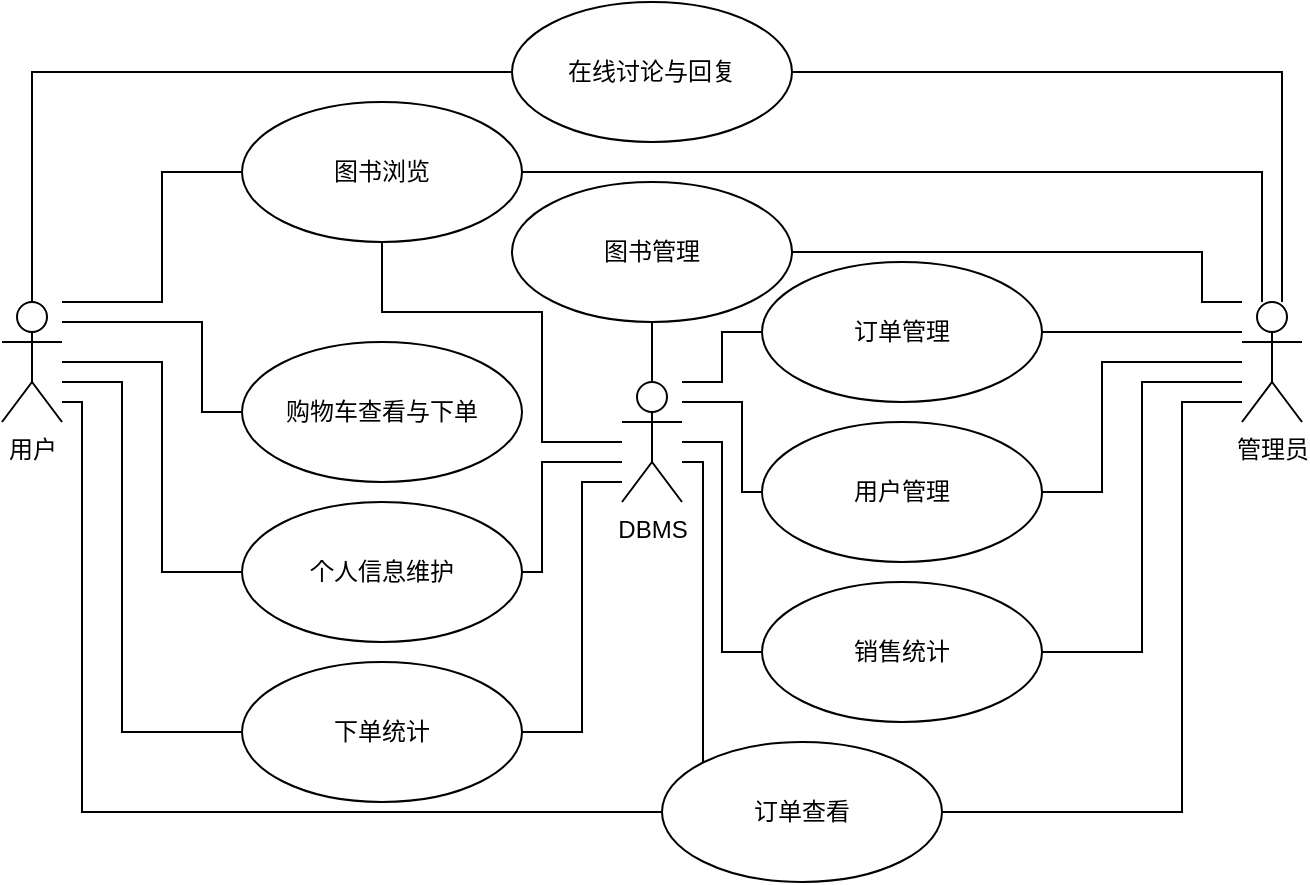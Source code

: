 <mxfile version="16.5.1" type="device"><diagram id="6rPDlIHlcsT7ShuoSQm0" name="第 1 页"><mxGraphModel dx="1106" dy="837" grid="1" gridSize="10" guides="1" tooltips="1" connect="1" arrows="1" fold="1" page="1" pageScale="1" pageWidth="827" pageHeight="1169" math="0" shadow="0"><root><mxCell id="0"/><mxCell id="1" parent="0"/><mxCell id="ir09M5mcMQ1C8oA9BqAz-31" style="edgeStyle=orthogonalEdgeStyle;rounded=0;orthogonalLoop=1;jettySize=auto;html=1;exitX=0;exitY=0.5;exitDx=0;exitDy=0;endArrow=none;endFill=0;" parent="1" source="ir09M5mcMQ1C8oA9BqAz-1" target="ir09M5mcMQ1C8oA9BqAz-2" edge="1"><mxGeometry relative="1" as="geometry"><Array as="points"><mxPoint x="103" y="225"/></Array></mxGeometry></mxCell><mxCell id="ir09M5mcMQ1C8oA9BqAz-39" style="edgeStyle=orthogonalEdgeStyle;rounded=0;orthogonalLoop=1;jettySize=auto;html=1;exitX=1;exitY=0.5;exitDx=0;exitDy=0;endArrow=none;endFill=0;" parent="1" source="ir09M5mcMQ1C8oA9BqAz-1" target="ir09M5mcMQ1C8oA9BqAz-12" edge="1"><mxGeometry relative="1" as="geometry"><mxPoint x="468" y="220.0" as="sourcePoint"/><Array as="points"><mxPoint x="728" y="225"/></Array></mxGeometry></mxCell><mxCell id="ir09M5mcMQ1C8oA9BqAz-1" value="在线讨论与回复" style="ellipse;whiteSpace=wrap;html=1;" parent="1" vertex="1"><mxGeometry x="343" y="190" width="140" height="70" as="geometry"/></mxCell><mxCell id="ir09M5mcMQ1C8oA9BqAz-2" value="用户" style="shape=umlActor;verticalLabelPosition=bottom;verticalAlign=top;html=1;" parent="1" vertex="1"><mxGeometry x="88" y="340" width="30" height="60" as="geometry"/></mxCell><mxCell id="ir09M5mcMQ1C8oA9BqAz-43" style="edgeStyle=orthogonalEdgeStyle;rounded=0;orthogonalLoop=1;jettySize=auto;html=1;exitX=1;exitY=0.5;exitDx=0;exitDy=0;endArrow=none;endFill=0;" parent="1" source="ir09M5mcMQ1C8oA9BqAz-3" target="ir09M5mcMQ1C8oA9BqAz-12" edge="1"><mxGeometry relative="1" as="geometry"><Array as="points"><mxPoint x="678" y="595"/><mxPoint x="678" y="390"/></Array></mxGeometry></mxCell><mxCell id="ir09M5mcMQ1C8oA9BqAz-63" style="edgeStyle=orthogonalEdgeStyle;rounded=0;orthogonalLoop=1;jettySize=auto;html=1;exitX=0;exitY=0.5;exitDx=0;exitDy=0;endArrow=none;endFill=0;" parent="1" source="ir09M5mcMQ1C8oA9BqAz-3" target="ir09M5mcMQ1C8oA9BqAz-2" edge="1"><mxGeometry relative="1" as="geometry"><Array as="points"><mxPoint x="128" y="595"/><mxPoint x="128" y="390"/></Array></mxGeometry></mxCell><mxCell id="ir09M5mcMQ1C8oA9BqAz-64" style="edgeStyle=orthogonalEdgeStyle;rounded=0;orthogonalLoop=1;jettySize=auto;html=1;exitX=0;exitY=0;exitDx=0;exitDy=0;endArrow=none;endFill=0;" parent="1" source="ir09M5mcMQ1C8oA9BqAz-3" target="ir09M5mcMQ1C8oA9BqAz-50" edge="1"><mxGeometry relative="1" as="geometry"><Array as="points"><mxPoint x="438" y="570"/><mxPoint x="438" y="420"/></Array></mxGeometry></mxCell><mxCell id="ir09M5mcMQ1C8oA9BqAz-3" value="订单查看" style="ellipse;whiteSpace=wrap;html=1;" parent="1" vertex="1"><mxGeometry x="418" y="560" width="140" height="70" as="geometry"/></mxCell><mxCell id="ir09M5mcMQ1C8oA9BqAz-33" style="edgeStyle=orthogonalEdgeStyle;rounded=0;orthogonalLoop=1;jettySize=auto;html=1;exitX=0;exitY=0.5;exitDx=0;exitDy=0;endArrow=none;endFill=0;" parent="1" source="ir09M5mcMQ1C8oA9BqAz-4" target="ir09M5mcMQ1C8oA9BqAz-2" edge="1"><mxGeometry relative="1" as="geometry"><Array as="points"><mxPoint x="188" y="395"/><mxPoint x="188" y="350"/></Array></mxGeometry></mxCell><mxCell id="ir09M5mcMQ1C8oA9BqAz-4" value="购物车查看与下单" style="ellipse;whiteSpace=wrap;html=1;" parent="1" vertex="1"><mxGeometry x="208" y="360" width="140" height="70" as="geometry"/></mxCell><mxCell id="ir09M5mcMQ1C8oA9BqAz-32" style="edgeStyle=orthogonalEdgeStyle;rounded=0;orthogonalLoop=1;jettySize=auto;html=1;exitX=0;exitY=0.5;exitDx=0;exitDy=0;endArrow=none;endFill=0;" parent="1" source="ir09M5mcMQ1C8oA9BqAz-5" target="ir09M5mcMQ1C8oA9BqAz-2" edge="1"><mxGeometry relative="1" as="geometry"><Array as="points"><mxPoint x="168" y="275"/><mxPoint x="168" y="340"/></Array></mxGeometry></mxCell><mxCell id="ir09M5mcMQ1C8oA9BqAz-41" style="edgeStyle=orthogonalEdgeStyle;rounded=0;orthogonalLoop=1;jettySize=auto;html=1;exitX=1;exitY=0.5;exitDx=0;exitDy=0;endArrow=none;endFill=0;" parent="1" source="ir09M5mcMQ1C8oA9BqAz-5" target="ir09M5mcMQ1C8oA9BqAz-12" edge="1"><mxGeometry relative="1" as="geometry"><mxPoint x="468" y="305" as="sourcePoint"/><Array as="points"><mxPoint x="718" y="275"/></Array></mxGeometry></mxCell><mxCell id="ir09M5mcMQ1C8oA9BqAz-61" style="edgeStyle=orthogonalEdgeStyle;rounded=0;orthogonalLoop=1;jettySize=auto;html=1;exitX=0.5;exitY=1;exitDx=0;exitDy=0;endArrow=none;endFill=0;" parent="1" source="ir09M5mcMQ1C8oA9BqAz-5" target="ir09M5mcMQ1C8oA9BqAz-50" edge="1"><mxGeometry relative="1" as="geometry"><Array as="points"><mxPoint x="278" y="345"/><mxPoint x="358" y="345"/><mxPoint x="358" y="410"/></Array></mxGeometry></mxCell><mxCell id="ir09M5mcMQ1C8oA9BqAz-5" value="图书浏览" style="ellipse;whiteSpace=wrap;html=1;" parent="1" vertex="1"><mxGeometry x="208" y="240" width="140" height="70" as="geometry"/></mxCell><mxCell id="ir09M5mcMQ1C8oA9BqAz-40" style="edgeStyle=orthogonalEdgeStyle;rounded=0;orthogonalLoop=1;jettySize=auto;html=1;exitX=1;exitY=0.5;exitDx=0;exitDy=0;endArrow=none;endFill=0;" parent="1" source="ir09M5mcMQ1C8oA9BqAz-6" target="ir09M5mcMQ1C8oA9BqAz-12" edge="1"><mxGeometry relative="1" as="geometry"><Array as="points"><mxPoint x="688" y="315"/><mxPoint x="688" y="340"/></Array></mxGeometry></mxCell><mxCell id="ir09M5mcMQ1C8oA9BqAz-62" style="edgeStyle=orthogonalEdgeStyle;rounded=0;orthogonalLoop=1;jettySize=auto;html=1;exitX=0.5;exitY=1;exitDx=0;exitDy=0;endArrow=none;endFill=0;" parent="1" source="ir09M5mcMQ1C8oA9BqAz-6" target="ir09M5mcMQ1C8oA9BqAz-50" edge="1"><mxGeometry relative="1" as="geometry"/></mxCell><mxCell id="ir09M5mcMQ1C8oA9BqAz-6" value="图书管理" style="ellipse;whiteSpace=wrap;html=1;" parent="1" vertex="1"><mxGeometry x="343" y="280" width="140" height="70" as="geometry"/></mxCell><mxCell id="ir09M5mcMQ1C8oA9BqAz-42" style="edgeStyle=orthogonalEdgeStyle;rounded=0;orthogonalLoop=1;jettySize=auto;html=1;exitX=1;exitY=0.5;exitDx=0;exitDy=0;endArrow=none;endFill=0;" parent="1" source="ir09M5mcMQ1C8oA9BqAz-7" target="ir09M5mcMQ1C8oA9BqAz-12" edge="1"><mxGeometry relative="1" as="geometry"><Array as="points"><mxPoint x="688" y="355"/><mxPoint x="688" y="355"/></Array></mxGeometry></mxCell><mxCell id="ir09M5mcMQ1C8oA9BqAz-54" style="edgeStyle=orthogonalEdgeStyle;rounded=0;orthogonalLoop=1;jettySize=auto;html=1;exitX=0;exitY=0.5;exitDx=0;exitDy=0;endArrow=none;endFill=0;" parent="1" source="ir09M5mcMQ1C8oA9BqAz-7" target="ir09M5mcMQ1C8oA9BqAz-50" edge="1"><mxGeometry relative="1" as="geometry"><Array as="points"><mxPoint x="448" y="355"/><mxPoint x="448" y="380"/></Array></mxGeometry></mxCell><mxCell id="ir09M5mcMQ1C8oA9BqAz-7" value="订单管理" style="ellipse;whiteSpace=wrap;html=1;" parent="1" vertex="1"><mxGeometry x="468" y="320" width="140" height="70" as="geometry"/></mxCell><mxCell id="ir09M5mcMQ1C8oA9BqAz-44" style="edgeStyle=orthogonalEdgeStyle;rounded=0;orthogonalLoop=1;jettySize=auto;html=1;exitX=1;exitY=0.5;exitDx=0;exitDy=0;endArrow=none;endFill=0;" parent="1" source="ir09M5mcMQ1C8oA9BqAz-8" target="ir09M5mcMQ1C8oA9BqAz-12" edge="1"><mxGeometry relative="1" as="geometry"><Array as="points"><mxPoint x="638" y="435"/><mxPoint x="638" y="370"/></Array></mxGeometry></mxCell><mxCell id="ir09M5mcMQ1C8oA9BqAz-57" style="edgeStyle=orthogonalEdgeStyle;rounded=0;orthogonalLoop=1;jettySize=auto;html=1;exitX=0;exitY=0.5;exitDx=0;exitDy=0;endArrow=none;endFill=0;" parent="1" source="ir09M5mcMQ1C8oA9BqAz-8" target="ir09M5mcMQ1C8oA9BqAz-50" edge="1"><mxGeometry relative="1" as="geometry"><Array as="points"><mxPoint x="458" y="435"/><mxPoint x="458" y="390"/></Array></mxGeometry></mxCell><mxCell id="ir09M5mcMQ1C8oA9BqAz-8" value="用户管理" style="ellipse;whiteSpace=wrap;html=1;" parent="1" vertex="1"><mxGeometry x="468" y="400" width="140" height="70" as="geometry"/></mxCell><mxCell id="ir09M5mcMQ1C8oA9BqAz-36" style="edgeStyle=orthogonalEdgeStyle;rounded=0;orthogonalLoop=1;jettySize=auto;html=1;exitX=0;exitY=0.5;exitDx=0;exitDy=0;endArrow=none;endFill=0;" parent="1" source="ir09M5mcMQ1C8oA9BqAz-9" target="ir09M5mcMQ1C8oA9BqAz-2" edge="1"><mxGeometry relative="1" as="geometry"><Array as="points"><mxPoint x="168" y="475"/><mxPoint x="168" y="370"/></Array></mxGeometry></mxCell><mxCell id="ir09M5mcMQ1C8oA9BqAz-56" style="edgeStyle=orthogonalEdgeStyle;rounded=0;orthogonalLoop=1;jettySize=auto;html=1;exitX=1;exitY=0.5;exitDx=0;exitDy=0;endArrow=none;endFill=0;" parent="1" source="ir09M5mcMQ1C8oA9BqAz-9" target="ir09M5mcMQ1C8oA9BqAz-50" edge="1"><mxGeometry relative="1" as="geometry"><Array as="points"><mxPoint x="358" y="475"/><mxPoint x="358" y="420"/></Array></mxGeometry></mxCell><mxCell id="ir09M5mcMQ1C8oA9BqAz-9" value="个人信息维护" style="ellipse;whiteSpace=wrap;html=1;" parent="1" vertex="1"><mxGeometry x="208" y="440" width="140" height="70" as="geometry"/></mxCell><mxCell id="ir09M5mcMQ1C8oA9BqAz-37" style="edgeStyle=orthogonalEdgeStyle;rounded=0;orthogonalLoop=1;jettySize=auto;html=1;exitX=0;exitY=0.5;exitDx=0;exitDy=0;endArrow=none;endFill=0;" parent="1" source="ir09M5mcMQ1C8oA9BqAz-10" target="ir09M5mcMQ1C8oA9BqAz-2" edge="1"><mxGeometry relative="1" as="geometry"><Array as="points"><mxPoint x="148" y="555"/><mxPoint x="148" y="380"/></Array></mxGeometry></mxCell><mxCell id="ir09M5mcMQ1C8oA9BqAz-58" style="edgeStyle=orthogonalEdgeStyle;rounded=0;orthogonalLoop=1;jettySize=auto;html=1;exitX=1;exitY=0.5;exitDx=0;exitDy=0;endArrow=none;endFill=0;" parent="1" source="ir09M5mcMQ1C8oA9BqAz-10" target="ir09M5mcMQ1C8oA9BqAz-50" edge="1"><mxGeometry relative="1" as="geometry"><Array as="points"><mxPoint x="378" y="555"/><mxPoint x="378" y="430"/></Array></mxGeometry></mxCell><mxCell id="ir09M5mcMQ1C8oA9BqAz-10" value="下单统计" style="ellipse;whiteSpace=wrap;html=1;" parent="1" vertex="1"><mxGeometry x="208" y="520" width="140" height="70" as="geometry"/></mxCell><mxCell id="ir09M5mcMQ1C8oA9BqAz-45" style="edgeStyle=orthogonalEdgeStyle;rounded=0;orthogonalLoop=1;jettySize=auto;html=1;exitX=1;exitY=0.5;exitDx=0;exitDy=0;endArrow=none;endFill=0;" parent="1" source="ir09M5mcMQ1C8oA9BqAz-11" target="ir09M5mcMQ1C8oA9BqAz-12" edge="1"><mxGeometry relative="1" as="geometry"><Array as="points"><mxPoint x="658" y="515"/><mxPoint x="658" y="380"/></Array></mxGeometry></mxCell><mxCell id="ir09M5mcMQ1C8oA9BqAz-59" style="edgeStyle=orthogonalEdgeStyle;rounded=0;orthogonalLoop=1;jettySize=auto;html=1;exitX=0;exitY=0.5;exitDx=0;exitDy=0;endArrow=none;endFill=0;" parent="1" source="ir09M5mcMQ1C8oA9BqAz-11" target="ir09M5mcMQ1C8oA9BqAz-50" edge="1"><mxGeometry relative="1" as="geometry"><Array as="points"><mxPoint x="448" y="515"/><mxPoint x="448" y="410"/></Array></mxGeometry></mxCell><mxCell id="ir09M5mcMQ1C8oA9BqAz-11" value="销售统计" style="ellipse;whiteSpace=wrap;html=1;" parent="1" vertex="1"><mxGeometry x="468" y="480" width="140" height="70" as="geometry"/></mxCell><mxCell id="ir09M5mcMQ1C8oA9BqAz-12" value="管理员" style="shape=umlActor;verticalLabelPosition=bottom;verticalAlign=top;html=1;" parent="1" vertex="1"><mxGeometry x="708" y="340" width="30" height="60" as="geometry"/></mxCell><mxCell id="ir09M5mcMQ1C8oA9BqAz-50" value="DBMS" style="shape=umlActor;verticalLabelPosition=bottom;verticalAlign=top;html=1;" parent="1" vertex="1"><mxGeometry x="398" y="380" width="30" height="60" as="geometry"/></mxCell></root></mxGraphModel></diagram></mxfile>